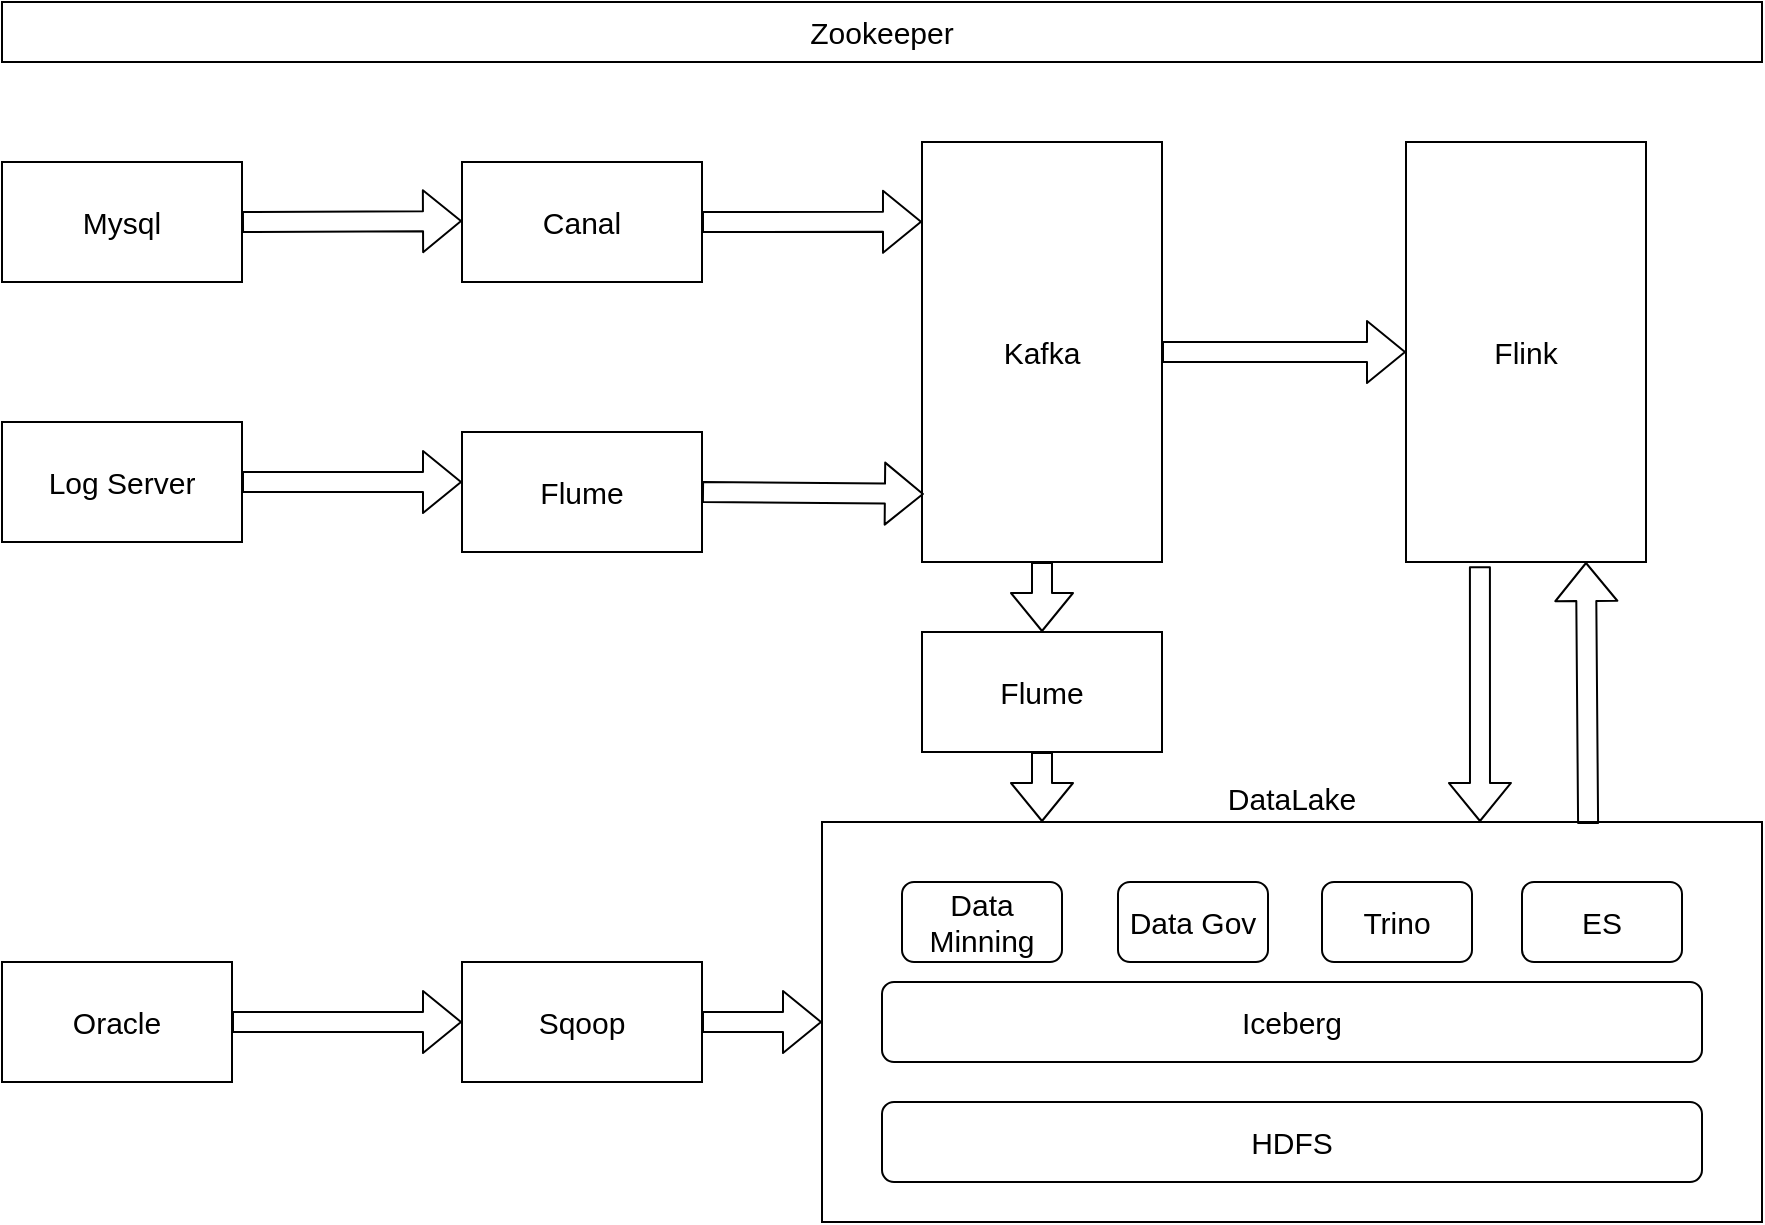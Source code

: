 <mxfile version="14.6.1" type="github">
  <diagram id="NQg7N4jOo25hOMYcQDwd" name="Page-1">
    <mxGraphModel dx="946" dy="645" grid="1" gridSize="10" guides="1" tooltips="1" connect="1" arrows="1" fold="1" page="1" pageScale="1" pageWidth="1600" pageHeight="900" math="0" shadow="0">
      <root>
        <mxCell id="0" />
        <mxCell id="1" parent="0" />
        <mxCell id="MsmXUfVo2EC0O6i1yfot-1" value="Mysql" style="rounded=0;whiteSpace=wrap;html=1;fontSize=15;" parent="1" vertex="1">
          <mxGeometry x="190" y="230" width="120" height="60" as="geometry" />
        </mxCell>
        <mxCell id="MsmXUfVo2EC0O6i1yfot-4" value="Canal" style="rounded=0;whiteSpace=wrap;html=1;fontSize=15;" parent="1" vertex="1">
          <mxGeometry x="420" y="230" width="120" height="60" as="geometry" />
        </mxCell>
        <mxCell id="gCGJLo1h55jw5iiLzmK--6" value="Zookeeper" style="rounded=0;whiteSpace=wrap;html=1;verticalAlign=middle;labelPosition=center;verticalLabelPosition=middle;align=center;fontSize=15;" parent="1" vertex="1">
          <mxGeometry x="190" y="150" width="880" height="30" as="geometry" />
        </mxCell>
        <mxCell id="gCGJLo1h55jw5iiLzmK--10" value="" style="shape=flexArrow;endArrow=classic;html=1;exitX=1;exitY=0.5;exitDx=0;exitDy=0;fontSize=15;" parent="1" source="MsmXUfVo2EC0O6i1yfot-1" edge="1">
          <mxGeometry width="50" height="50" relative="1" as="geometry">
            <mxPoint x="320" y="260" as="sourcePoint" />
            <mxPoint x="420" y="259.5" as="targetPoint" />
          </mxGeometry>
        </mxCell>
        <mxCell id="gCGJLo1h55jw5iiLzmK--40" value="Flink" style="rounded=0;whiteSpace=wrap;html=1;fontSize=15;" parent="1" vertex="1">
          <mxGeometry x="892" y="220" width="120" height="210" as="geometry" />
        </mxCell>
        <mxCell id="gCGJLo1h55jw5iiLzmK--23" value="Log Server" style="rounded=0;whiteSpace=wrap;html=1;fontSize=15;" parent="1" vertex="1">
          <mxGeometry x="190" y="360" width="120" height="60" as="geometry" />
        </mxCell>
        <mxCell id="MsmXUfVo2EC0O6i1yfot-9" value="Flume" style="rounded=0;whiteSpace=wrap;html=1;fontSize=15;" parent="1" vertex="1">
          <mxGeometry x="420" y="365" width="120" height="60" as="geometry" />
        </mxCell>
        <mxCell id="gCGJLo1h55jw5iiLzmK--1" value="Kafka" style="rounded=0;whiteSpace=wrap;html=1;fontSize=15;" parent="1" vertex="1">
          <mxGeometry x="650" y="220" width="120" height="210" as="geometry" />
        </mxCell>
        <mxCell id="gCGJLo1h55jw5iiLzmK--41" value="" style="shape=flexArrow;endArrow=classic;html=1;exitX=0.5;exitY=1;exitDx=0;exitDy=0;entryX=0.5;entryY=0;entryDx=0;entryDy=0;fontSize=15;" parent="1" source="gCGJLo1h55jw5iiLzmK--1" target="i-SW-sOfo_63VK6SPkLF-1" edge="1">
          <mxGeometry width="50" height="50" relative="1" as="geometry">
            <mxPoint x="760" y="380" as="sourcePoint" />
            <mxPoint x="890" y="380" as="targetPoint" />
          </mxGeometry>
        </mxCell>
        <mxCell id="gCGJLo1h55jw5iiLzmK--42" value="" style="shape=flexArrow;endArrow=classic;html=1;entryX=0;entryY=0.417;entryDx=0;entryDy=0;entryPerimeter=0;exitX=1;exitY=0.5;exitDx=0;exitDy=0;fontSize=15;" parent="1" source="gCGJLo1h55jw5iiLzmK--23" target="MsmXUfVo2EC0O6i1yfot-9" edge="1">
          <mxGeometry width="50" height="50" relative="1" as="geometry">
            <mxPoint x="310" y="399.5" as="sourcePoint" />
            <mxPoint x="420" y="400" as="targetPoint" />
            <Array as="points" />
          </mxGeometry>
        </mxCell>
        <mxCell id="gCGJLo1h55jw5iiLzmK--45" value="DataLake" style="rounded=0;whiteSpace=wrap;html=1;labelPosition=center;verticalLabelPosition=top;align=center;verticalAlign=bottom;fontSize=15;" parent="1" vertex="1">
          <mxGeometry x="600" y="560" width="470" height="200" as="geometry" />
        </mxCell>
        <mxCell id="gCGJLo1h55jw5iiLzmK--46" value="" style="shape=flexArrow;endArrow=classic;html=1;entryX=0;entryY=0.5;entryDx=0;entryDy=0;exitX=1;exitY=0.5;exitDx=0;exitDy=0;fontSize=15;" parent="1" source="gCGJLo1h55jw5iiLzmK--1" target="gCGJLo1h55jw5iiLzmK--40" edge="1">
          <mxGeometry width="50" height="50" relative="1" as="geometry">
            <mxPoint x="770" y="320" as="sourcePoint" />
            <mxPoint x="890" y="259.5" as="targetPoint" />
          </mxGeometry>
        </mxCell>
        <mxCell id="gCGJLo1h55jw5iiLzmK--47" value="" style="shape=flexArrow;endArrow=classic;html=1;exitX=1;exitY=0.5;exitDx=0;exitDy=0;entryX=0;entryY=0.19;entryDx=0;entryDy=0;entryPerimeter=0;fontSize=15;" parent="1" source="MsmXUfVo2EC0O6i1yfot-4" target="gCGJLo1h55jw5iiLzmK--1" edge="1">
          <mxGeometry width="50" height="50" relative="1" as="geometry">
            <mxPoint x="520" y="240" as="sourcePoint" />
            <mxPoint x="640" y="250" as="targetPoint" />
            <Array as="points" />
          </mxGeometry>
        </mxCell>
        <mxCell id="gCGJLo1h55jw5iiLzmK--48" value="" style="shape=flexArrow;endArrow=classic;html=1;entryX=0.008;entryY=0.838;entryDx=0;entryDy=0;entryPerimeter=0;exitX=1;exitY=0.5;exitDx=0;exitDy=0;fontSize=15;" parent="1" source="MsmXUfVo2EC0O6i1yfot-9" target="gCGJLo1h55jw5iiLzmK--1" edge="1">
          <mxGeometry width="50" height="50" relative="1" as="geometry">
            <mxPoint x="540" y="395" as="sourcePoint" />
            <mxPoint x="640" y="395" as="targetPoint" />
          </mxGeometry>
        </mxCell>
        <mxCell id="gCGJLo1h55jw5iiLzmK--49" value="" style="shape=flexArrow;endArrow=classic;html=1;entryX=0.7;entryY=0;entryDx=0;entryDy=0;entryPerimeter=0;fontSize=15;exitX=0.308;exitY=1.01;exitDx=0;exitDy=0;exitPerimeter=0;" parent="1" source="gCGJLo1h55jw5iiLzmK--40" target="gCGJLo1h55jw5iiLzmK--45" edge="1">
          <mxGeometry width="50" height="50" relative="1" as="geometry">
            <mxPoint x="929" y="450" as="sourcePoint" />
            <mxPoint x="950.0" y="571.98" as="targetPoint" />
          </mxGeometry>
        </mxCell>
        <mxCell id="gCGJLo1h55jw5iiLzmK--50" value="Iceberg" style="rounded=1;whiteSpace=wrap;html=1;fontSize=15;" parent="1" vertex="1">
          <mxGeometry x="630" y="640" width="410" height="40" as="geometry" />
        </mxCell>
        <mxCell id="gCGJLo1h55jw5iiLzmK--51" value="HDFS" style="rounded=1;whiteSpace=wrap;html=1;fontSize=15;" parent="1" vertex="1">
          <mxGeometry x="630" y="700" width="410" height="40" as="geometry" />
        </mxCell>
        <mxCell id="gCGJLo1h55jw5iiLzmK--53" value="Sqoop" style="rounded=0;whiteSpace=wrap;html=1;fontSize=15;" parent="1" vertex="1">
          <mxGeometry x="420" y="630" width="120" height="60" as="geometry" />
        </mxCell>
        <mxCell id="gCGJLo1h55jw5iiLzmK--54" value="Oracle" style="rounded=0;whiteSpace=wrap;html=1;fontSize=15;" parent="1" vertex="1">
          <mxGeometry x="190" y="630" width="115" height="60" as="geometry" />
        </mxCell>
        <mxCell id="gCGJLo1h55jw5iiLzmK--55" value="" style="shape=flexArrow;endArrow=classic;html=1;exitX=1;exitY=0.5;exitDx=0;exitDy=0;entryX=0;entryY=0.5;entryDx=0;entryDy=0;fontSize=15;" parent="1" source="gCGJLo1h55jw5iiLzmK--54" target="gCGJLo1h55jw5iiLzmK--53" edge="1">
          <mxGeometry width="50" height="50" relative="1" as="geometry">
            <mxPoint x="350" y="575" as="sourcePoint" />
            <mxPoint x="470" y="575" as="targetPoint" />
          </mxGeometry>
        </mxCell>
        <mxCell id="gCGJLo1h55jw5iiLzmK--56" value="" style="shape=flexArrow;endArrow=classic;html=1;entryX=0;entryY=0.5;entryDx=0;entryDy=0;exitX=1;exitY=0.5;exitDx=0;exitDy=0;fontSize=15;" parent="1" source="gCGJLo1h55jw5iiLzmK--53" target="gCGJLo1h55jw5iiLzmK--45" edge="1">
          <mxGeometry width="50" height="50" relative="1" as="geometry">
            <mxPoint x="540" y="619.5" as="sourcePoint" />
            <mxPoint x="650.96" y="620.48" as="targetPoint" />
          </mxGeometry>
        </mxCell>
        <mxCell id="gCGJLo1h55jw5iiLzmK--58" value="Data Minning" style="rounded=1;whiteSpace=wrap;html=1;fontSize=15;" parent="1" vertex="1">
          <mxGeometry x="640" y="590" width="80" height="40" as="geometry" />
        </mxCell>
        <mxCell id="gCGJLo1h55jw5iiLzmK--59" value="Data Gov" style="rounded=1;whiteSpace=wrap;html=1;fontSize=15;" parent="1" vertex="1">
          <mxGeometry x="748" y="590" width="75" height="40" as="geometry" />
        </mxCell>
        <mxCell id="gCGJLo1h55jw5iiLzmK--60" value="" style="shape=flexArrow;endArrow=classic;html=1;exitX=0.815;exitY=0.005;exitDx=0;exitDy=0;entryX=0.75;entryY=1;entryDx=0;entryDy=0;exitPerimeter=0;fontSize=15;" parent="1" source="gCGJLo1h55jw5iiLzmK--45" target="gCGJLo1h55jw5iiLzmK--40" edge="1">
          <mxGeometry width="50" height="50" relative="1" as="geometry">
            <mxPoint x="1140" y="385" as="sourcePoint" />
            <mxPoint x="1140.5" y="515" as="targetPoint" />
          </mxGeometry>
        </mxCell>
        <mxCell id="gCGJLo1h55jw5iiLzmK--64" value="ES" style="rounded=1;whiteSpace=wrap;html=1;fontSize=15;" parent="1" vertex="1">
          <mxGeometry x="950" y="590" width="80" height="40" as="geometry" />
        </mxCell>
        <mxCell id="i-SW-sOfo_63VK6SPkLF-1" value="Flume" style="rounded=0;whiteSpace=wrap;html=1;fontSize=15;" vertex="1" parent="1">
          <mxGeometry x="650" y="465" width="120" height="60" as="geometry" />
        </mxCell>
        <mxCell id="i-SW-sOfo_63VK6SPkLF-2" value="" style="shape=flexArrow;endArrow=classic;html=1;exitX=0.5;exitY=1;exitDx=0;exitDy=0;fontSize=15;" edge="1" parent="1" source="i-SW-sOfo_63VK6SPkLF-1">
          <mxGeometry width="50" height="50" relative="1" as="geometry">
            <mxPoint x="709.5" y="530" as="sourcePoint" />
            <mxPoint x="710" y="560" as="targetPoint" />
          </mxGeometry>
        </mxCell>
        <mxCell id="i-SW-sOfo_63VK6SPkLF-3" value="Trino" style="rounded=1;whiteSpace=wrap;html=1;fontSize=15;" vertex="1" parent="1">
          <mxGeometry x="850" y="590" width="75" height="40" as="geometry" />
        </mxCell>
      </root>
    </mxGraphModel>
  </diagram>
</mxfile>
